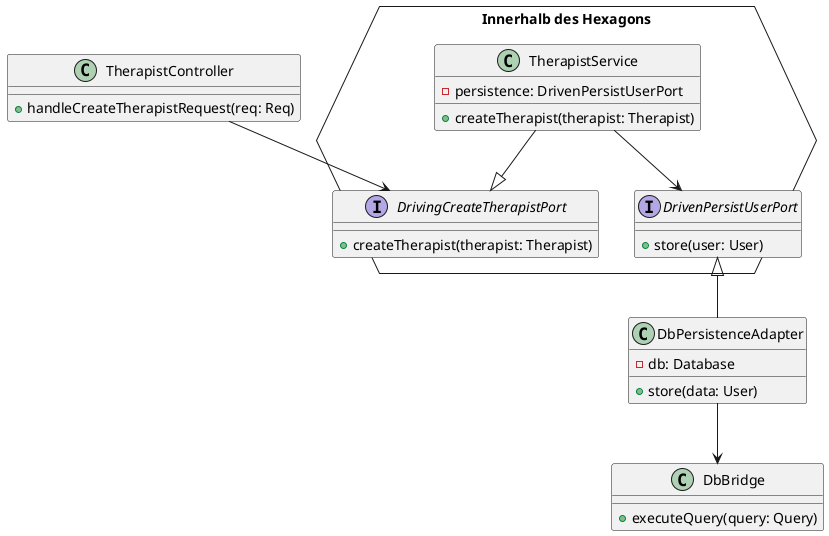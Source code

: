 @startuml

class TherapistController {
    + handleCreateTherapistRequest(req: Req)
}

hexagon "Innerhalb des Hexagons" {
    class TherapistService {
      -persistence: DrivenPersistUserPort
      + createTherapist(therapist: Therapist)
    }

    interface DrivingCreateTherapistPort {
      + createTherapist(therapist: Therapist)
    }

    interface DrivenPersistUserPort {
      +store(user: User)
    }
}

class DbPersistenceAdapter {
  -db: Database
  +store(data: User)
}

class DbBridge {
  +executeQuery(query: Query)
}

DrivenPersistUserPort <|-- DbPersistenceAdapter
DbPersistenceAdapter --> DbBridge
TherapistController --> DrivingCreateTherapistPort
TherapistService --|> DrivingCreateTherapistPort
TherapistService --> DrivenPersistUserPort
@enduml